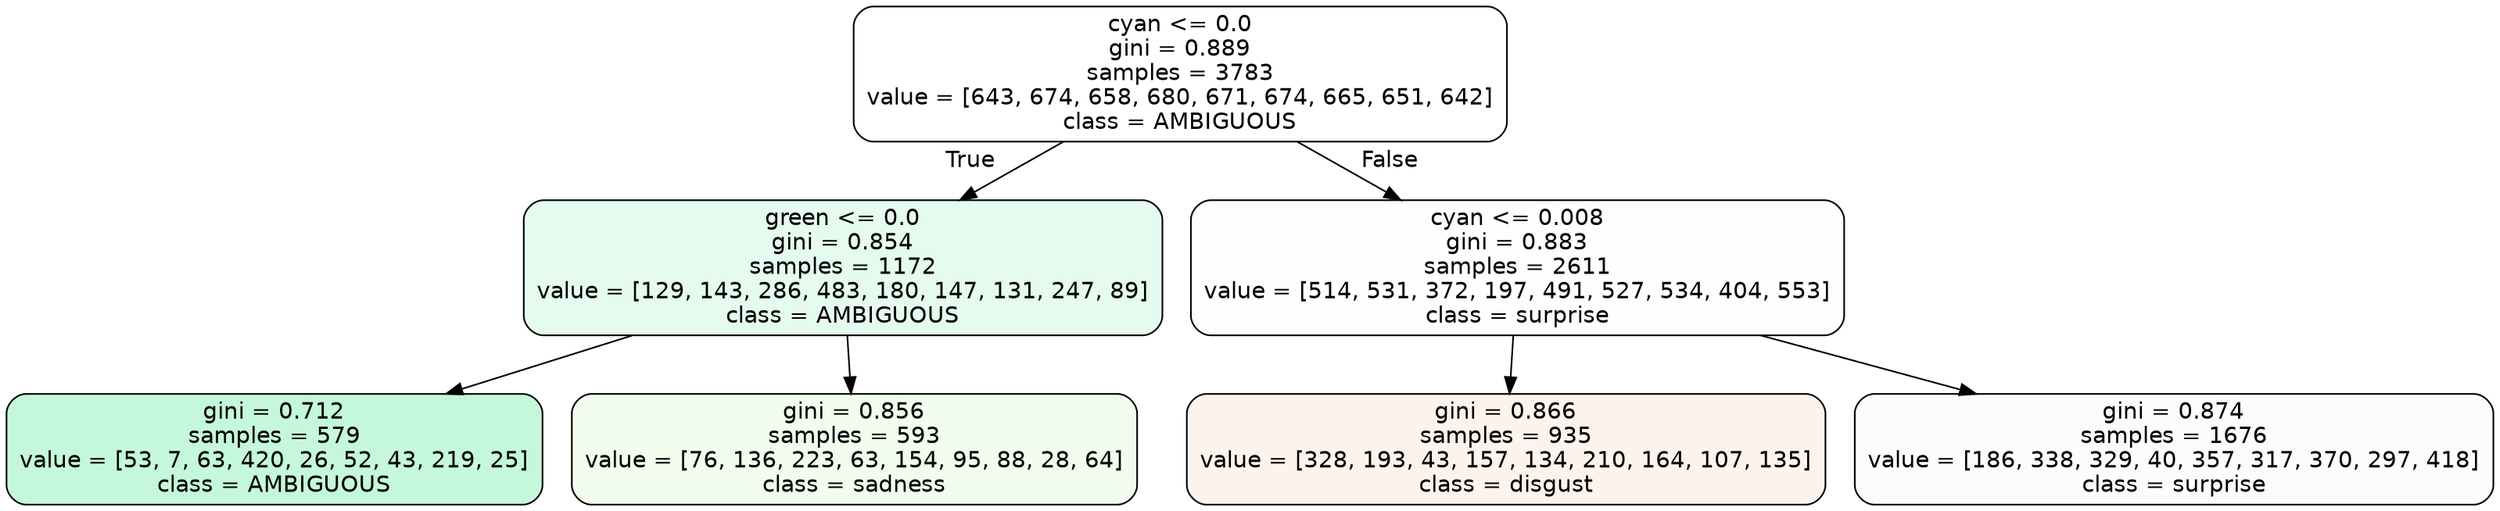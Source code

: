 digraph Tree {
node [shape=box, style="filled, rounded", color="black", fontname=helvetica] ;
edge [fontname=helvetica] ;
0 [label="cyan <= 0.0\ngini = 0.889\nsamples = 3783\nvalue = [643, 674, 658, 680, 671, 674, 665, 651, 642]\nclass = AMBIGUOUS", fillcolor="#39e58100"] ;
1 [label="green <= 0.0\ngini = 0.854\nsamples = 1172\nvalue = [129, 143, 286, 483, 180, 147, 131, 247, 89]\nclass = AMBIGUOUS", fillcolor="#39e58120"] ;
0 -> 1 [labeldistance=2.5, labelangle=45, headlabel="True"] ;
2 [label="gini = 0.712\nsamples = 579\nvalue = [53, 7, 63, 420, 26, 52, 43, 219, 25]\nclass = AMBIGUOUS", fillcolor="#39e5814a"] ;
1 -> 2 ;
3 [label="gini = 0.856\nsamples = 593\nvalue = [76, 136, 223, 63, 154, 95, 88, 28, 64]\nclass = sadness", fillcolor="#64e53917"] ;
1 -> 3 ;
4 [label="cyan <= 0.008\ngini = 0.883\nsamples = 2611\nvalue = [514, 531, 372, 197, 491, 527, 534, 404, 553]\nclass = surprise", fillcolor="#e5396401"] ;
0 -> 4 [labeldistance=2.5, labelangle=-45, headlabel="False"] ;
5 [label="gini = 0.866\nsamples = 935\nvalue = [328, 193, 43, 157, 134, 210, 164, 107, 135]\nclass = disgust", fillcolor="#e5813918"] ;
4 -> 5 ;
6 [label="gini = 0.874\nsamples = 1676\nvalue = [186, 338, 329, 40, 357, 317, 370, 297, 418]\nclass = surprise", fillcolor="#e5396405"] ;
4 -> 6 ;
}